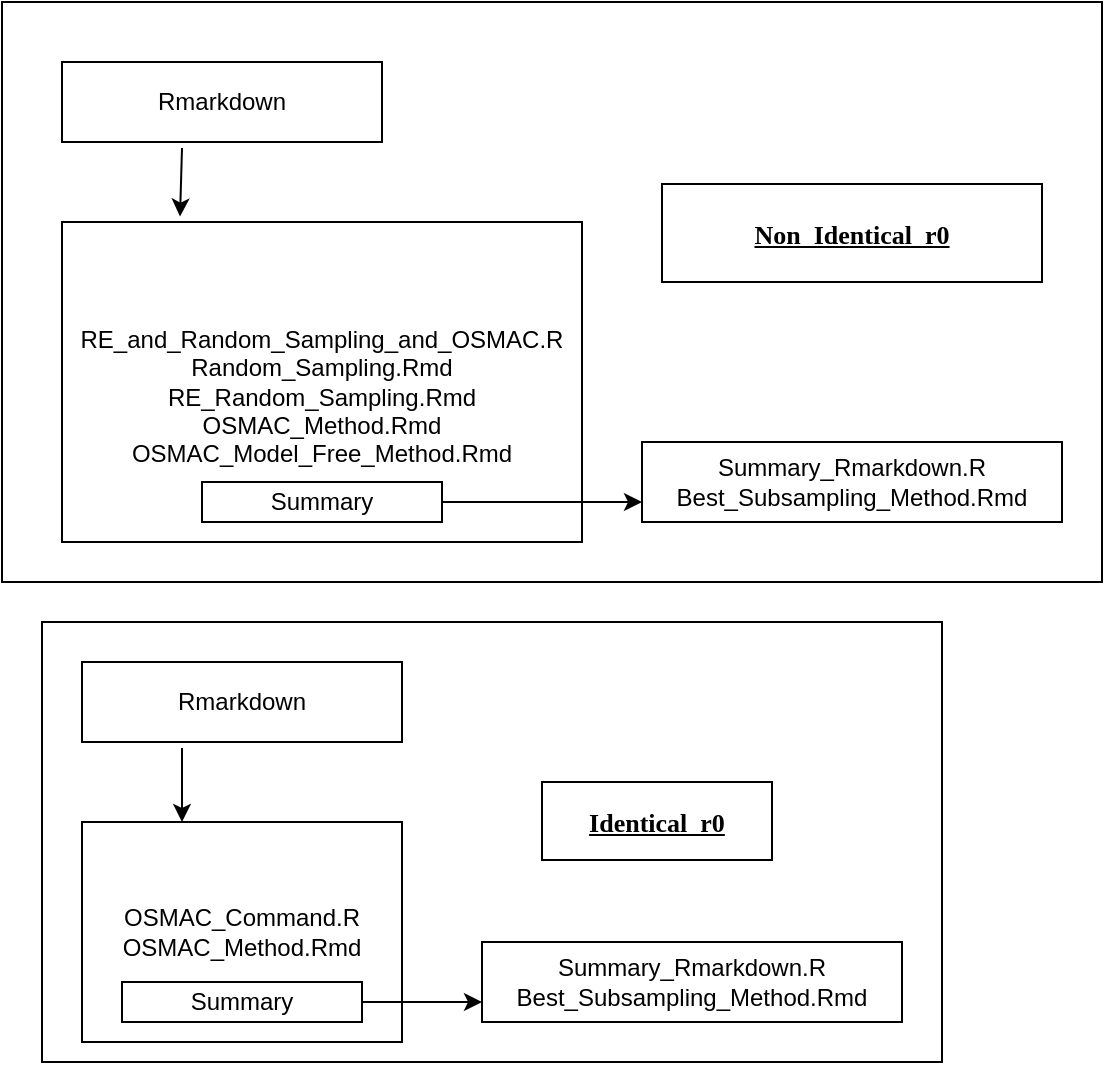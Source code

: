 <mxfile version="21.0.2" type="device"><diagram id="8vR417tkHnJh87FN72nS" name="Page-1"><mxGraphModel dx="1434" dy="696" grid="1" gridSize="10" guides="1" tooltips="1" connect="1" arrows="1" fold="1" page="1" pageScale="1" pageWidth="850" pageHeight="1400" math="0" shadow="0"><root><mxCell id="0"/><mxCell id="1" parent="0"/><mxCell id="Ro43C7Kya0B6kIFLH8Sn-13" value="" style="rounded=0;whiteSpace=wrap;html=1;fontFamily=Verdana;fontSize=13;fontColor=#000000;" parent="1" vertex="1"><mxGeometry x="90" y="1210" width="450" height="220" as="geometry"/></mxCell><mxCell id="Ro43C7Kya0B6kIFLH8Sn-12" value="" style="rounded=0;whiteSpace=wrap;html=1;fontFamily=Verdana;fontSize=13;fontColor=#000000;" parent="1" vertex="1"><mxGeometry x="70" y="900" width="550" height="290" as="geometry"/></mxCell><mxCell id="ocsSX62Ka2io_Oezb0eF-1" value="Rmarkdown" style="rounded=0;whiteSpace=wrap;html=1;" parent="1" vertex="1"><mxGeometry x="100" y="930" width="160" height="40" as="geometry"/></mxCell><mxCell id="ocsSX62Ka2io_Oezb0eF-4" value="&lt;br&gt;RE_and_Random_Sampling_and_OSMAC.R&lt;br&gt;Random_Sampling.Rmd&lt;br&gt;RE_Random_Sampling.Rmd&lt;br&gt;OSMAC_Method.Rmd&lt;br&gt;OSMAC_Model_Free_Method.Rmd" style="rounded=0;whiteSpace=wrap;html=1;" parent="1" vertex="1"><mxGeometry x="100" y="1010" width="260" height="160" as="geometry"/></mxCell><mxCell id="ocsSX62Ka2io_Oezb0eF-6" value="" style="endArrow=classic;html=1;entryX=0.227;entryY=-0.017;entryDx=0;entryDy=0;entryPerimeter=0;" parent="1" target="ocsSX62Ka2io_Oezb0eF-4" edge="1"><mxGeometry width="50" height="50" relative="1" as="geometry"><mxPoint x="160" y="973" as="sourcePoint"/><mxPoint x="160" y="1000" as="targetPoint"/></mxGeometry></mxCell><mxCell id="ocsSX62Ka2io_Oezb0eF-8" value="Summary" style="rounded=0;whiteSpace=wrap;html=1;" parent="1" vertex="1"><mxGeometry x="170" y="1140" width="120" height="20" as="geometry"/></mxCell><mxCell id="ocsSX62Ka2io_Oezb0eF-9" value="Summary_Rmarkdown.R&lt;br&gt;Best_Subsampling_Method.Rmd" style="rounded=0;whiteSpace=wrap;html=1;" parent="1" vertex="1"><mxGeometry x="390" y="1120" width="210" height="40" as="geometry"/></mxCell><mxCell id="ocsSX62Ka2io_Oezb0eF-11" value="" style="endArrow=classic;html=1;entryX=0;entryY=0.75;entryDx=0;entryDy=0;exitX=1;exitY=0.5;exitDx=0;exitDy=0;" parent="1" source="ocsSX62Ka2io_Oezb0eF-8" target="ocsSX62Ka2io_Oezb0eF-9" edge="1"><mxGeometry width="50" height="50" relative="1" as="geometry"><mxPoint x="290" y="1139.5" as="sourcePoint"/><mxPoint x="330" y="1139.5" as="targetPoint"/></mxGeometry></mxCell><mxCell id="Ro43C7Kya0B6kIFLH8Sn-1" value="&lt;b&gt;&lt;u&gt;Non_Identical_r0&lt;/u&gt;&lt;/b&gt;" style="rounded=0;whiteSpace=wrap;html=1;fontFamily=Verdana;fontSize=13;fontColor=#000000;" parent="1" vertex="1"><mxGeometry x="400" y="991" width="190" height="49" as="geometry"/></mxCell><mxCell id="Ro43C7Kya0B6kIFLH8Sn-2" value="Rmarkdown" style="rounded=0;whiteSpace=wrap;html=1;" parent="1" vertex="1"><mxGeometry x="110" y="1230" width="160" height="40" as="geometry"/></mxCell><mxCell id="Ro43C7Kya0B6kIFLH8Sn-5" value="OSMAC_Command.R&lt;br&gt;OSMAC_Method.Rmd" style="rounded=0;whiteSpace=wrap;html=1;" parent="1" vertex="1"><mxGeometry x="110" y="1310" width="160" height="110" as="geometry"/></mxCell><mxCell id="Ro43C7Kya0B6kIFLH8Sn-6" value="" style="endArrow=classic;html=1;" parent="1" edge="1"><mxGeometry width="50" height="50" relative="1" as="geometry"><mxPoint x="160" y="1273" as="sourcePoint"/><mxPoint x="160" y="1310" as="targetPoint"/></mxGeometry></mxCell><mxCell id="Ro43C7Kya0B6kIFLH8Sn-7" value="Summary" style="rounded=0;whiteSpace=wrap;html=1;" parent="1" vertex="1"><mxGeometry x="130" y="1390" width="120" height="20" as="geometry"/></mxCell><mxCell id="Ro43C7Kya0B6kIFLH8Sn-8" value="Summary_Rmarkdown.R&lt;br&gt;Best_Subsampling_Method.Rmd" style="rounded=0;whiteSpace=wrap;html=1;" parent="1" vertex="1"><mxGeometry x="310" y="1370" width="210" height="40" as="geometry"/></mxCell><mxCell id="Ro43C7Kya0B6kIFLH8Sn-9" value="" style="endArrow=classic;html=1;exitX=1;exitY=0.5;exitDx=0;exitDy=0;entryX=0;entryY=0.75;entryDx=0;entryDy=0;" parent="1" source="Ro43C7Kya0B6kIFLH8Sn-7" target="Ro43C7Kya0B6kIFLH8Sn-8" edge="1"><mxGeometry width="50" height="50" relative="1" as="geometry"><mxPoint x="270" y="1420" as="sourcePoint"/><mxPoint x="310" y="1420" as="targetPoint"/></mxGeometry></mxCell><mxCell id="Ro43C7Kya0B6kIFLH8Sn-10" value="&lt;b&gt;&lt;u&gt;Identical_r0&lt;/u&gt;&lt;/b&gt;" style="rounded=0;whiteSpace=wrap;html=1;fontFamily=Verdana;fontSize=13;fontColor=#000000;" parent="1" vertex="1"><mxGeometry x="340" y="1290" width="115" height="39" as="geometry"/></mxCell></root></mxGraphModel></diagram></mxfile>